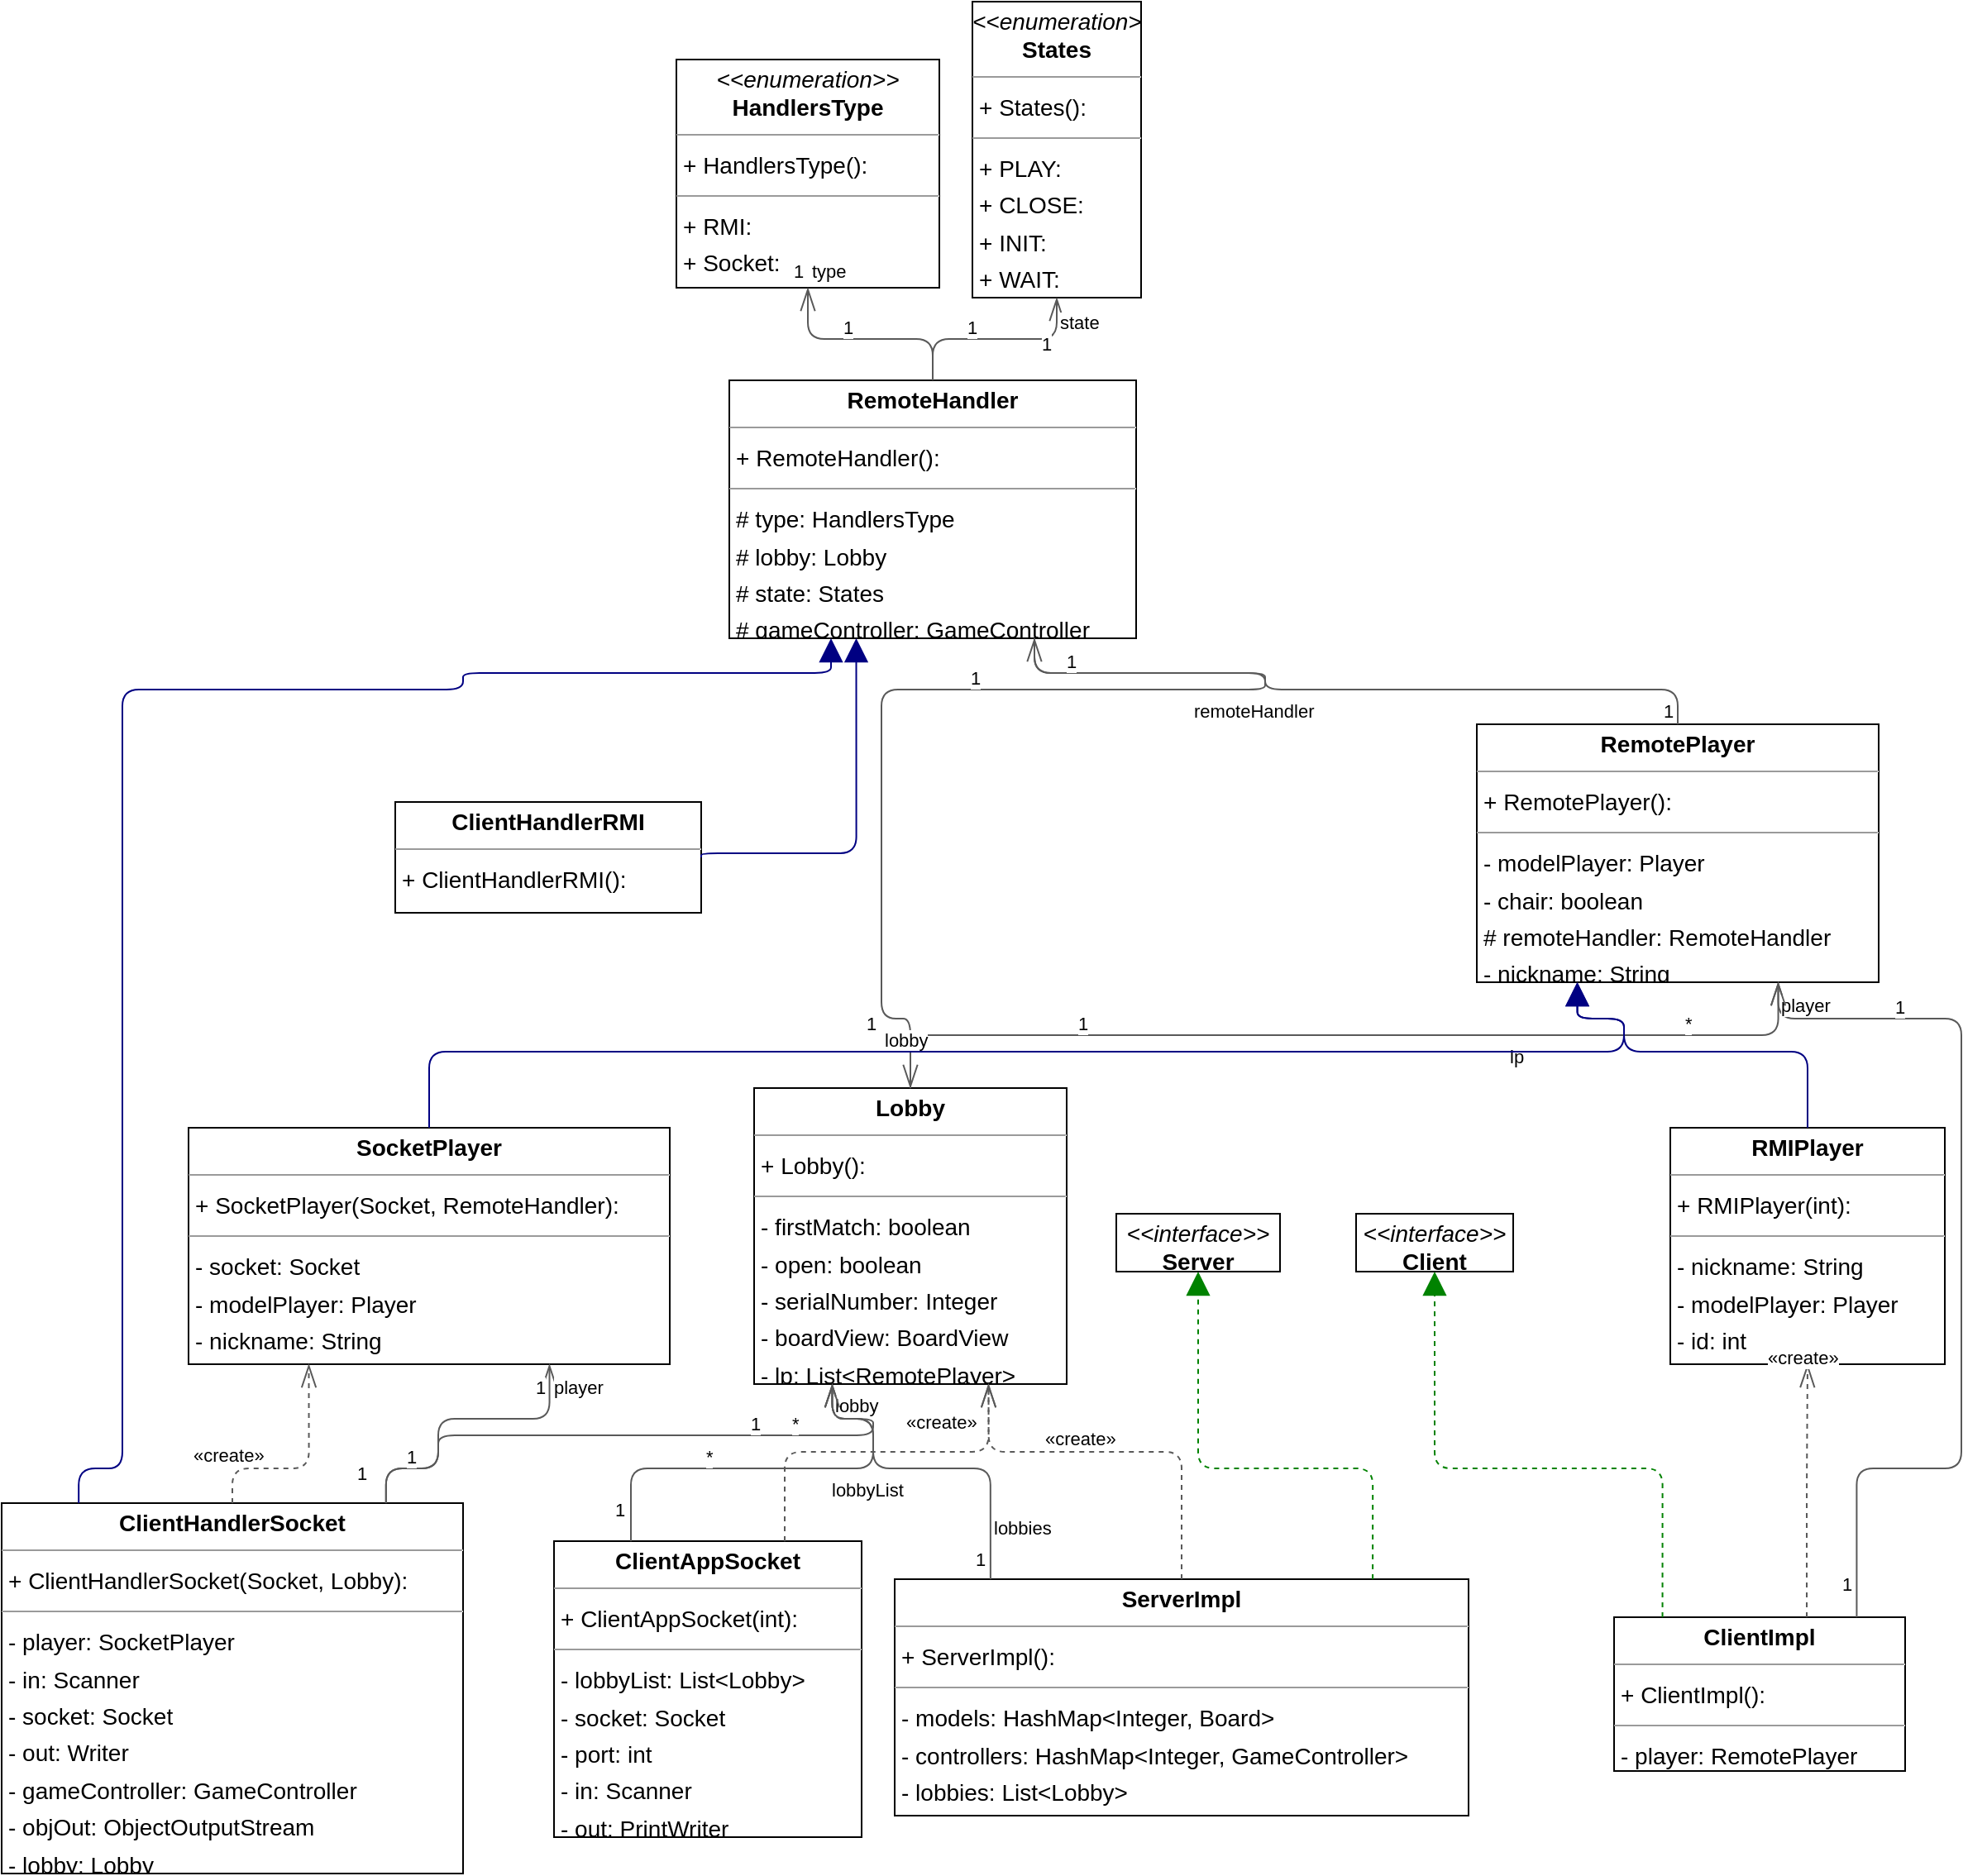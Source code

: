 <mxGraphModel dx="0" dy="0" grid="1" gridSize="10" guides="1" tooltips="1" connect="1" arrows="1" fold="1" page="0" pageScale="1" background="none" math="0" shadow="0">
  <root>
    <mxCell id="0" />
    <mxCell id="1" parent="0" />
    <mxCell id="node8" parent="1" vertex="1" value="&lt;p style=&quot;margin:0px;margin-top:4px;text-align:center;&quot;&gt;&lt;i&gt;&amp;lt;&amp;lt;interface&amp;gt;&amp;gt;&lt;/i&gt;&lt;br/&gt;&lt;b&gt;Client&lt;/b&gt;&lt;/p&gt;&lt;hr size=&quot;1&quot;/&gt;" style="verticalAlign=top;align=left;overflow=fill;fontSize=14;fontFamily=Helvetica;html=1;rounded=0;shadow=0;comic=0;labelBackgroundColor=none;strokeWidth=1;">
      <mxGeometry x="-328" y="67" width="95" height="35" as="geometry" />
    </mxCell>
    <mxCell id="node13" parent="1" vertex="1" value="&lt;p style=&quot;margin:0px;margin-top:4px;text-align:center;&quot;&gt;&lt;b&gt;ClientAppSocket&lt;/b&gt;&lt;/p&gt;&lt;hr size=&quot;1&quot;/&gt;&lt;p style=&quot;margin:0 0 0 4px;line-height:1.6;&quot;&gt;+ ClientAppSocket(int): &lt;/p&gt;&lt;hr size=&quot;1&quot;/&gt;&lt;p style=&quot;margin:0 0 0 4px;line-height:1.6;&quot;&gt;- lobbyList: List&amp;lt;Lobby&amp;gt;&lt;br/&gt;- socket: Socket&lt;br/&gt;- port: int&lt;br/&gt;- in: Scanner&lt;br/&gt;- out: PrintWriter&lt;/p&gt;" style="verticalAlign=top;align=left;overflow=fill;fontSize=14;fontFamily=Helvetica;html=1;rounded=0;shadow=0;comic=0;labelBackgroundColor=none;strokeWidth=1;">
      <mxGeometry x="-813" y="265" width="186" height="179" as="geometry" />
    </mxCell>
    <mxCell id="node10" parent="1" vertex="1" value="&lt;p style=&quot;margin:0px;margin-top:4px;text-align:center;&quot;&gt;&lt;b&gt;ClientHandlerRMI&lt;/b&gt;&lt;/p&gt;&lt;hr size=&quot;1&quot;/&gt;&lt;p style=&quot;margin:0 0 0 4px;line-height:1.6;&quot;&gt;+ ClientHandlerRMI(): &lt;/p&gt;" style="verticalAlign=top;align=left;overflow=fill;fontSize=14;fontFamily=Helvetica;html=1;rounded=0;shadow=0;comic=0;labelBackgroundColor=none;strokeWidth=1;">
      <mxGeometry x="-909" y="-182" width="185" height="67" as="geometry" />
    </mxCell>
    <mxCell id="node6" parent="1" vertex="1" value="&lt;p style=&quot;margin:0px;margin-top:4px;text-align:center;&quot;&gt;&lt;b&gt;ClientHandlerSocket&lt;/b&gt;&lt;/p&gt;&lt;hr size=&quot;1&quot;/&gt;&lt;p style=&quot;margin:0 0 0 4px;line-height:1.6;&quot;&gt;+ ClientHandlerSocket(Socket, Lobby): &lt;/p&gt;&lt;hr size=&quot;1&quot;/&gt;&lt;p style=&quot;margin:0 0 0 4px;line-height:1.6;&quot;&gt;- player: SocketPlayer&lt;br/&gt;- in: Scanner&lt;br/&gt;- socket: Socket&lt;br/&gt;- out: Writer&lt;br/&gt;- gameController: GameController&lt;br/&gt;- objOut: ObjectOutputStream&lt;br/&gt;- lobby: Lobby&lt;/p&gt;" style="verticalAlign=top;align=left;overflow=fill;fontSize=14;fontFamily=Helvetica;html=1;rounded=0;shadow=0;comic=0;labelBackgroundColor=none;strokeWidth=1;">
      <mxGeometry x="-1147" y="242" width="279" height="224" as="geometry" />
    </mxCell>
    <mxCell id="node7" parent="1" vertex="1" value="&lt;p style=&quot;margin:0px;margin-top:4px;text-align:center;&quot;&gt;&lt;b&gt;ClientImpl&lt;/b&gt;&lt;/p&gt;&lt;hr size=&quot;1&quot;/&gt;&lt;p style=&quot;margin:0 0 0 4px;line-height:1.6;&quot;&gt;+ ClientImpl(): &lt;/p&gt;&lt;hr size=&quot;1&quot;/&gt;&lt;p style=&quot;margin:0 0 0 4px;line-height:1.6;&quot;&gt;- player: RemotePlayer&lt;/p&gt;" style="verticalAlign=top;align=left;overflow=fill;fontSize=14;fontFamily=Helvetica;html=1;rounded=0;shadow=0;comic=0;labelBackgroundColor=none;strokeWidth=1;">
      <mxGeometry x="-172" y="311" width="176" height="93" as="geometry" />
    </mxCell>
    <mxCell id="node1" parent="1" vertex="1" value="&lt;p style=&quot;margin:0px;margin-top:4px;text-align:center;&quot;&gt;&lt;i&gt;&amp;lt;&amp;lt;enumeration&amp;gt;&amp;gt;&lt;/i&gt;&lt;br/&gt;&lt;b&gt;HandlersType&lt;/b&gt;&lt;/p&gt;&lt;hr size=&quot;1&quot;/&gt;&lt;p style=&quot;margin:0 0 0 4px;line-height:1.6;&quot;&gt;+ HandlersType(): &lt;/p&gt;&lt;hr size=&quot;1&quot;/&gt;&lt;p style=&quot;margin:0 0 0 4px;line-height:1.6;&quot;&gt;+ RMI: &lt;br/&gt;+ Socket: &lt;/p&gt;" style="verticalAlign=top;align=left;overflow=fill;fontSize=14;fontFamily=Helvetica;html=1;rounded=0;shadow=0;comic=0;labelBackgroundColor=none;strokeWidth=1;">
      <mxGeometry x="-739" y="-631" width="159" height="138" as="geometry" />
    </mxCell>
    <mxCell id="node3" parent="1" vertex="1" value="&lt;p style=&quot;margin:0px;margin-top:4px;text-align:center;&quot;&gt;&lt;b&gt;Lobby&lt;/b&gt;&lt;/p&gt;&lt;hr size=&quot;1&quot;/&gt;&lt;p style=&quot;margin:0 0 0 4px;line-height:1.6;&quot;&gt;+ Lobby(): &lt;/p&gt;&lt;hr size=&quot;1&quot;/&gt;&lt;p style=&quot;margin:0 0 0 4px;line-height:1.6;&quot;&gt;- firstMatch: boolean&lt;br/&gt;- open: boolean&lt;br/&gt;- serialNumber: Integer&lt;br/&gt;- boardView: BoardView&lt;br/&gt;- lp: List&amp;lt;RemotePlayer&amp;gt;&lt;/p&gt;" style="verticalAlign=top;align=left;overflow=fill;fontSize=14;fontFamily=Helvetica;html=1;rounded=0;shadow=0;comic=0;labelBackgroundColor=none;strokeWidth=1;">
      <mxGeometry x="-692" y="-9" width="189" height="179" as="geometry" />
    </mxCell>
    <mxCell id="node12" parent="1" vertex="1" value="&lt;p style=&quot;margin:0px;margin-top:4px;text-align:center;&quot;&gt;&lt;b&gt;RMIPlayer&lt;/b&gt;&lt;/p&gt;&lt;hr size=&quot;1&quot;/&gt;&lt;p style=&quot;margin:0 0 0 4px;line-height:1.6;&quot;&gt;+ RMIPlayer(int): &lt;/p&gt;&lt;hr size=&quot;1&quot;/&gt;&lt;p style=&quot;margin:0 0 0 4px;line-height:1.6;&quot;&gt;- nickname: String&lt;br/&gt;- modelPlayer: Player&lt;br/&gt;- id: int&lt;/p&gt;" style="verticalAlign=top;align=left;overflow=fill;fontSize=14;fontFamily=Helvetica;html=1;rounded=0;shadow=0;comic=0;labelBackgroundColor=none;strokeWidth=1;">
      <mxGeometry x="-138" y="15" width="166" height="143" as="geometry" />
    </mxCell>
    <mxCell id="node2" parent="1" vertex="1" value="&lt;p style=&quot;margin:0px;margin-top:4px;text-align:center;&quot;&gt;&lt;b&gt;RemoteHandler&lt;/b&gt;&lt;/p&gt;&lt;hr size=&quot;1&quot;/&gt;&lt;p style=&quot;margin:0 0 0 4px;line-height:1.6;&quot;&gt;+ RemoteHandler(): &lt;/p&gt;&lt;hr size=&quot;1&quot;/&gt;&lt;p style=&quot;margin:0 0 0 4px;line-height:1.6;&quot;&gt;# type: HandlersType&lt;br/&gt;# lobby: Lobby&lt;br/&gt;# state: States&lt;br/&gt;# gameController: GameController&lt;/p&gt;" style="verticalAlign=top;align=left;overflow=fill;fontSize=14;fontFamily=Helvetica;html=1;rounded=0;shadow=0;comic=0;labelBackgroundColor=none;strokeWidth=1;">
      <mxGeometry x="-707" y="-437" width="246" height="156" as="geometry" />
    </mxCell>
    <mxCell id="node4" parent="1" vertex="1" value="&lt;p style=&quot;margin:0px;margin-top:4px;text-align:center;&quot;&gt;&lt;b&gt;RemotePlayer&lt;/b&gt;&lt;/p&gt;&lt;hr size=&quot;1&quot;/&gt;&lt;p style=&quot;margin:0 0 0 4px;line-height:1.6;&quot;&gt;+ RemotePlayer(): &lt;/p&gt;&lt;hr size=&quot;1&quot;/&gt;&lt;p style=&quot;margin:0 0 0 4px;line-height:1.6;&quot;&gt;- modelPlayer: Player&lt;br/&gt;- chair: boolean&lt;br/&gt;# remoteHandler: RemoteHandler&lt;br/&gt;- nickname: String&lt;/p&gt;" style="verticalAlign=top;align=left;overflow=fill;fontSize=14;fontFamily=Helvetica;html=1;rounded=0;shadow=0;comic=0;labelBackgroundColor=none;strokeWidth=1;">
      <mxGeometry x="-255" y="-229" width="243" height="156" as="geometry" />
    </mxCell>
    <mxCell id="node9" parent="1" vertex="1" value="&lt;p style=&quot;margin:0px;margin-top:4px;text-align:center;&quot;&gt;&lt;i&gt;&amp;lt;&amp;lt;interface&amp;gt;&amp;gt;&lt;/i&gt;&lt;br/&gt;&lt;b&gt;Server&lt;/b&gt;&lt;/p&gt;&lt;hr size=&quot;1&quot;/&gt;" style="verticalAlign=top;align=left;overflow=fill;fontSize=14;fontFamily=Helvetica;html=1;rounded=0;shadow=0;comic=0;labelBackgroundColor=none;strokeWidth=1;">
      <mxGeometry x="-473" y="67" width="99" height="35" as="geometry" />
    </mxCell>
    <mxCell id="node11" parent="1" vertex="1" value="&lt;p style=&quot;margin:0px;margin-top:4px;text-align:center;&quot;&gt;&lt;b&gt;ServerImpl&lt;/b&gt;&lt;/p&gt;&lt;hr size=&quot;1&quot;/&gt;&lt;p style=&quot;margin:0 0 0 4px;line-height:1.6;&quot;&gt;+ ServerImpl(): &lt;/p&gt;&lt;hr size=&quot;1&quot;/&gt;&lt;p style=&quot;margin:0 0 0 4px;line-height:1.6;&quot;&gt;- models: HashMap&amp;lt;Integer, Board&amp;gt;&lt;br/&gt;- controllers: HashMap&amp;lt;Integer, GameController&amp;gt;&lt;br/&gt;- lobbies: List&amp;lt;Lobby&amp;gt;&lt;/p&gt;" style="verticalAlign=top;align=left;overflow=fill;fontSize=14;fontFamily=Helvetica;html=1;rounded=0;shadow=0;comic=0;labelBackgroundColor=none;strokeWidth=1;">
      <mxGeometry x="-607" y="288" width="347" height="143" as="geometry" />
    </mxCell>
    <mxCell id="node5" parent="1" vertex="1" value="&lt;p style=&quot;margin:0px;margin-top:4px;text-align:center;&quot;&gt;&lt;b&gt;SocketPlayer&lt;/b&gt;&lt;/p&gt;&lt;hr size=&quot;1&quot;/&gt;&lt;p style=&quot;margin:0 0 0 4px;line-height:1.6;&quot;&gt;+ SocketPlayer(Socket, RemoteHandler): &lt;/p&gt;&lt;hr size=&quot;1&quot;/&gt;&lt;p style=&quot;margin:0 0 0 4px;line-height:1.6;&quot;&gt;- socket: Socket&lt;br/&gt;- modelPlayer: Player&lt;br/&gt;- nickname: String&lt;/p&gt;" style="verticalAlign=top;align=left;overflow=fill;fontSize=14;fontFamily=Helvetica;html=1;rounded=0;shadow=0;comic=0;labelBackgroundColor=none;strokeWidth=1;">
      <mxGeometry x="-1034" y="15" width="291" height="143" as="geometry" />
    </mxCell>
    <mxCell id="node0" parent="1" vertex="1" value="&lt;p style=&quot;margin:0px;margin-top:4px;text-align:center;&quot;&gt;&lt;i&gt;&amp;lt;&amp;lt;enumeration&amp;gt;&amp;gt;&lt;/i&gt;&lt;br/&gt;&lt;b&gt;States&lt;/b&gt;&lt;/p&gt;&lt;hr size=&quot;1&quot;/&gt;&lt;p style=&quot;margin:0 0 0 4px;line-height:1.6;&quot;&gt;+ States(): &lt;/p&gt;&lt;hr size=&quot;1&quot;/&gt;&lt;p style=&quot;margin:0 0 0 4px;line-height:1.6;&quot;&gt;+ PLAY: &lt;br/&gt;+ CLOSE: &lt;br/&gt;+ INIT: &lt;br/&gt;+ WAIT: &lt;br/&gt;+ END: &lt;/p&gt;" style="verticalAlign=top;align=left;overflow=fill;fontSize=14;fontFamily=Helvetica;html=1;rounded=0;shadow=0;comic=0;labelBackgroundColor=none;strokeWidth=1;">
      <mxGeometry x="-560" y="-666" width="102" height="179" as="geometry" />
    </mxCell>
    <mxCell id="edge16" edge="1" value="" parent="1" source="node13" target="node3" style="html=1;rounded=1;edgeStyle=orthogonalEdgeStyle;dashed=0;startArrow=diamondThinstartSize=12;endArrow=openThin;endSize=12;strokeColor=#595959;exitX=0.250;exitY=0.000;exitDx=0;exitDy=0;entryX=0.250;entryY=1.000;entryDx=0;entryDy=0;">
      <mxGeometry width="50" height="50" relative="1" as="geometry">
        <Array as="points">
          <mxPoint x="-767" y="221" />
          <mxPoint x="-620" y="221" />
          <mxPoint x="-620" y="191" />
          <mxPoint x="-645" y="191" />
        </Array>
      </mxGeometry>
    </mxCell>
    <mxCell id="label96" parent="edge16" vertex="1" connectable="0" value="1" style="edgeLabel;resizable=0;html=1;align=left;verticalAlign=top;strokeColor=default;">
      <mxGeometry x="-778" y="233" as="geometry" />
    </mxCell>
    <mxCell id="label100" parent="edge16" vertex="1" connectable="0" value="*" style="edgeLabel;resizable=0;html=1;align=left;verticalAlign=top;strokeColor=default;">
      <mxGeometry x="-723" y="201" as="geometry" />
    </mxCell>
    <mxCell id="label101" parent="edge16" vertex="1" connectable="0" value="lobbyList" style="edgeLabel;resizable=0;html=1;align=left;verticalAlign=top;strokeColor=default;">
      <mxGeometry x="-647" y="221" as="geometry" />
    </mxCell>
    <mxCell id="edge17" edge="1" value="" parent="1" source="node13" target="node3" style="html=1;rounded=1;edgeStyle=orthogonalEdgeStyle;dashed=1;startArrow=none;endArrow=openThin;endSize=12;strokeColor=#595959;exitX=0.750;exitY=0.000;exitDx=0;exitDy=0;entryX=0.750;entryY=1.000;entryDx=0;entryDy=0;">
      <mxGeometry width="50" height="50" relative="1" as="geometry">
        <Array as="points">
          <mxPoint x="-674" y="211" />
          <mxPoint x="-550" y="211" />
        </Array>
      </mxGeometry>
    </mxCell>
    <mxCell id="label104" parent="edge17" vertex="1" connectable="0" value="«create»" style="edgeLabel;resizable=0;html=1;align=left;verticalAlign=top;strokeColor=default;">
      <mxGeometry x="-602" y="180" as="geometry" />
    </mxCell>
    <mxCell id="edge18" edge="1" value="" parent="1" source="node10" target="node2" style="html=1;rounded=1;edgeStyle=orthogonalEdgeStyle;dashed=0;startArrow=none;endArrow=block;endSize=12;strokeColor=#000082;exitX=1.000;exitY=0.500;exitDx=0;exitDy=0;entryX=0.312;entryY=1.000;entryDx=0;entryDy=0;">
      <mxGeometry width="50" height="50" relative="1" as="geometry">
        <Array as="points">
          <mxPoint x="-630" y="-151" />
        </Array>
      </mxGeometry>
    </mxCell>
    <mxCell id="edge7" edge="1" value="" parent="1" source="node6" target="node3" style="html=1;rounded=1;edgeStyle=orthogonalEdgeStyle;dashed=0;startArrow=diamondThinstartSize=12;endArrow=openThin;endSize=12;strokeColor=#595959;exitX=0.833;exitY=0.000;exitDx=0;exitDy=0;entryX=0.250;entryY=1.000;entryDx=0;entryDy=0;">
      <mxGeometry width="50" height="50" relative="1" as="geometry">
        <Array as="points">
          <mxPoint x="-914" y="221" />
          <mxPoint x="-883" y="221" />
          <mxPoint x="-883" y="201" />
          <mxPoint x="-620" y="201" />
          <mxPoint x="-620" y="191" />
          <mxPoint x="-645" y="191" />
        </Array>
      </mxGeometry>
    </mxCell>
    <mxCell id="label42" parent="edge7" vertex="1" connectable="0" value="1" style="edgeLabel;resizable=0;html=1;align=left;verticalAlign=top;strokeColor=default;">
      <mxGeometry x="-934" y="211" as="geometry" />
    </mxCell>
    <mxCell id="label46" parent="edge7" vertex="1" connectable="0" value="1" style="edgeLabel;resizable=0;html=1;align=left;verticalAlign=top;strokeColor=default;">
      <mxGeometry x="-696" y="181" as="geometry" />
    </mxCell>
    <mxCell id="label47" parent="edge7" vertex="1" connectable="0" value="lobby" style="edgeLabel;resizable=0;html=1;align=left;verticalAlign=top;strokeColor=default;">
      <mxGeometry x="-645" y="170" as="geometry" />
    </mxCell>
    <mxCell id="edge8" edge="1" value="" parent="1" source="node6" target="node2" style="html=1;rounded=1;edgeStyle=orthogonalEdgeStyle;dashed=0;startArrow=none;endArrow=block;endSize=12;strokeColor=#000082;exitX=0.167;exitY=0.000;exitDx=0;exitDy=0;entryX=0.250;entryY=1.000;entryDx=0;entryDy=0;">
      <mxGeometry width="50" height="50" relative="1" as="geometry">
        <Array as="points">
          <mxPoint x="-1100" y="221" />
          <mxPoint x="-1074" y="221" />
          <mxPoint x="-1074" y="-250" />
          <mxPoint x="-868" y="-250" />
          <mxPoint x="-868" y="-260" />
          <mxPoint x="-646" y="-260" />
        </Array>
      </mxGeometry>
    </mxCell>
    <mxCell id="edge5" edge="1" value="" parent="1" source="node6" target="node5" style="html=1;rounded=1;edgeStyle=orthogonalEdgeStyle;dashed=1;startArrow=none;endArrow=openThin;endSize=12;strokeColor=#595959;exitX=0.500;exitY=0.000;exitDx=0;exitDy=0;entryX=0.250;entryY=1.000;entryDx=0;entryDy=0;">
      <mxGeometry width="50" height="50" relative="1" as="geometry">
        <Array as="points">
          <mxPoint x="-1007" y="221" />
          <mxPoint x="-961" y="221" />
        </Array>
      </mxGeometry>
    </mxCell>
    <mxCell id="label32" parent="edge5" vertex="1" connectable="0" value="«create»" style="edgeLabel;resizable=0;html=1;align=left;verticalAlign=top;strokeColor=default;">
      <mxGeometry x="-1033" y="200" as="geometry" />
    </mxCell>
    <mxCell id="edge6" edge="1" value="" parent="1" source="node6" target="node5" style="html=1;rounded=1;edgeStyle=orthogonalEdgeStyle;dashed=0;startArrow=diamondThinstartSize=12;endArrow=openThin;endSize=12;strokeColor=#595959;exitX=0.833;exitY=0.000;exitDx=0;exitDy=0;entryX=0.750;entryY=1.000;entryDx=0;entryDy=0;">
      <mxGeometry width="50" height="50" relative="1" as="geometry">
        <Array as="points">
          <mxPoint x="-914" y="221" />
          <mxPoint x="-883" y="221" />
          <mxPoint x="-883" y="191" />
          <mxPoint x="-815" y="191" />
        </Array>
      </mxGeometry>
    </mxCell>
    <mxCell id="label36" parent="edge6" vertex="1" connectable="0" value="1" style="edgeLabel;resizable=0;html=1;align=left;verticalAlign=top;strokeColor=default;">
      <mxGeometry x="-904" y="201" as="geometry" />
    </mxCell>
    <mxCell id="label40" parent="edge6" vertex="1" connectable="0" value="1" style="edgeLabel;resizable=0;html=1;align=left;verticalAlign=top;strokeColor=default;">
      <mxGeometry x="-826" y="159" as="geometry" />
    </mxCell>
    <mxCell id="label41" parent="edge6" vertex="1" connectable="0" value="player" style="edgeLabel;resizable=0;html=1;align=left;verticalAlign=top;strokeColor=default;">
      <mxGeometry x="-815" y="159" as="geometry" />
    </mxCell>
    <mxCell id="edge11" edge="1" value="" parent="1" source="node7" target="node8" style="html=1;rounded=1;edgeStyle=orthogonalEdgeStyle;dashed=1;startArrow=none;endArrow=block;endSize=12;strokeColor=#008200;exitX=0.167;exitY=0.001;exitDx=0;exitDy=0;entryX=0.500;entryY=1.001;entryDx=0;entryDy=0;">
      <mxGeometry width="50" height="50" relative="1" as="geometry">
        <Array as="points">
          <mxPoint x="-143" y="221" />
          <mxPoint x="-280" y="221" />
        </Array>
      </mxGeometry>
    </mxCell>
    <mxCell id="edge19" edge="1" value="" parent="1" source="node7" target="node12" style="html=1;rounded=1;edgeStyle=orthogonalEdgeStyle;dashed=1;startArrow=none;endArrow=openThin;endSize=12;strokeColor=#595959;exitX=0.662;exitY=0.000;exitDx=0;exitDy=0;entryX=0.500;entryY=1.000;entryDx=0;entryDy=0;">
      <mxGeometry width="50" height="50" relative="1" as="geometry">
        <Array as="points" />
      </mxGeometry>
    </mxCell>
    <mxCell id="label116" parent="edge19" vertex="1" connectable="0" value="«create»" style="edgeLabel;resizable=0;html=1;align=left;verticalAlign=top;strokeColor=default;">
      <mxGeometry x="-81" y="141" as="geometry" />
    </mxCell>
    <mxCell id="edge10" edge="1" value="" parent="1" source="node7" target="node4" style="html=1;rounded=1;edgeStyle=orthogonalEdgeStyle;dashed=0;startArrow=diamondThinstartSize=12;endArrow=openThin;endSize=12;strokeColor=#595959;exitX=0.833;exitY=0.001;exitDx=0;exitDy=0;entryX=0.750;entryY=1.000;entryDx=0;entryDy=0;">
      <mxGeometry width="50" height="50" relative="1" as="geometry">
        <Array as="points">
          <mxPoint x="-25" y="221" />
          <mxPoint x="38" y="221" />
          <mxPoint x="38" y="-51" />
          <mxPoint x="-73" y="-51" />
        </Array>
      </mxGeometry>
    </mxCell>
    <mxCell id="label60" parent="edge10" vertex="1" connectable="0" value="1" style="edgeLabel;resizable=0;html=1;align=left;verticalAlign=top;strokeColor=default;">
      <mxGeometry x="-36" y="278" as="geometry" />
    </mxCell>
    <mxCell id="label64" parent="edge10" vertex="1" connectable="0" value="1" style="edgeLabel;resizable=0;html=1;align=left;verticalAlign=top;strokeColor=default;">
      <mxGeometry x="-4" y="-71" as="geometry" />
    </mxCell>
    <mxCell id="label65" parent="edge10" vertex="1" connectable="0" value="player" style="edgeLabel;resizable=0;html=1;align=left;verticalAlign=top;strokeColor=default;">
      <mxGeometry x="-73" y="-72" as="geometry" />
    </mxCell>
    <mxCell id="edge4" edge="1" value="" parent="1" source="node3" target="node4" style="html=1;rounded=1;edgeStyle=orthogonalEdgeStyle;dashed=0;startArrow=diamondThinstartSize=12;endArrow=openThin;endSize=12;strokeColor=#595959;exitX=0.500;exitY=0.000;exitDx=0;exitDy=0;entryX=0.750;entryY=1.000;entryDx=0;entryDy=0;">
      <mxGeometry width="50" height="50" relative="1" as="geometry">
        <Array as="points">
          <mxPoint x="-598" y="-41" />
          <mxPoint x="-73" y="-41" />
        </Array>
      </mxGeometry>
    </mxCell>
    <mxCell id="label24" parent="edge4" vertex="1" connectable="0" value="1" style="edgeLabel;resizable=0;html=1;align=left;verticalAlign=top;strokeColor=default;">
      <mxGeometry x="-498" y="-61" as="geometry" />
    </mxCell>
    <mxCell id="label28" parent="edge4" vertex="1" connectable="0" value="*" style="edgeLabel;resizable=0;html=1;align=left;verticalAlign=top;strokeColor=default;">
      <mxGeometry x="-131" y="-61" as="geometry" />
    </mxCell>
    <mxCell id="label29" parent="edge4" vertex="1" connectable="0" value="lp" style="edgeLabel;resizable=0;html=1;align=left;verticalAlign=top;strokeColor=default;">
      <mxGeometry x="-237" y="-41" as="geometry" />
    </mxCell>
    <mxCell id="edge14" edge="1" value="" parent="1" source="node12" target="node4" style="html=1;rounded=1;edgeStyle=orthogonalEdgeStyle;dashed=0;startArrow=none;endArrow=block;endSize=12;strokeColor=#000082;exitX=0.500;exitY=0.000;exitDx=0;exitDy=0;entryX=0.250;entryY=1.000;entryDx=0;entryDy=0;">
      <mxGeometry width="50" height="50" relative="1" as="geometry">
        <Array as="points">
          <mxPoint x="-55" y="-31" />
          <mxPoint x="-166" y="-31" />
          <mxPoint x="-166" y="-51" />
          <mxPoint x="-194" y="-51" />
        </Array>
      </mxGeometry>
    </mxCell>
    <mxCell id="edge1" edge="1" value="" parent="1" source="node2" target="node1" style="html=1;rounded=1;edgeStyle=orthogonalEdgeStyle;dashed=0;startArrow=diamondThinstartSize=12;endArrow=openThin;endSize=12;strokeColor=#595959;exitX=0.500;exitY=0.000;exitDx=0;exitDy=0;entryX=0.500;entryY=1.000;entryDx=0;entryDy=0;">
      <mxGeometry width="50" height="50" relative="1" as="geometry">
        <Array as="points">
          <mxPoint x="-584" y="-462" />
          <mxPoint x="-659" y="-462" />
        </Array>
      </mxGeometry>
    </mxCell>
    <mxCell id="label6" parent="edge1" vertex="1" connectable="0" value="1" style="edgeLabel;resizable=0;html=1;align=left;verticalAlign=top;strokeColor=default;">
      <mxGeometry x="-640" y="-482" as="geometry" />
    </mxCell>
    <mxCell id="label10" parent="edge1" vertex="1" connectable="0" value="1" style="edgeLabel;resizable=0;html=1;align=left;verticalAlign=top;strokeColor=default;">
      <mxGeometry x="-670" y="-516" as="geometry" />
    </mxCell>
    <mxCell id="label11" parent="edge1" vertex="1" connectable="0" value="type" style="edgeLabel;resizable=0;html=1;align=left;verticalAlign=top;strokeColor=default;">
      <mxGeometry x="-659" y="-516" as="geometry" />
    </mxCell>
    <mxCell id="edge2" edge="1" value="" parent="1" source="node2" target="node3" style="html=1;rounded=1;edgeStyle=orthogonalEdgeStyle;dashed=0;startArrow=diamondThinstartSize=12;endArrow=openThin;endSize=12;strokeColor=#595959;exitX=0.750;exitY=1.000;exitDx=0;exitDy=0;entryX=0.500;entryY=0.000;entryDx=0;entryDy=0;">
      <mxGeometry width="50" height="50" relative="1" as="geometry">
        <Array as="points">
          <mxPoint x="-523" y="-260" />
          <mxPoint x="-383" y="-260" />
          <mxPoint x="-383" y="-250" />
          <mxPoint x="-615" y="-250" />
          <mxPoint x="-615" y="-51" />
          <mxPoint x="-598" y="-51" />
        </Array>
      </mxGeometry>
    </mxCell>
    <mxCell id="label12" parent="edge2" vertex="1" connectable="0" value="1" style="edgeLabel;resizable=0;html=1;align=left;verticalAlign=top;strokeColor=default;">
      <mxGeometry x="-563" y="-270" as="geometry" />
    </mxCell>
    <mxCell id="label16" parent="edge2" vertex="1" connectable="0" value="1" style="edgeLabel;resizable=0;html=1;align=left;verticalAlign=top;strokeColor=default;">
      <mxGeometry x="-626" y="-61" as="geometry" />
    </mxCell>
    <mxCell id="label17" parent="edge2" vertex="1" connectable="0" value="lobby" style="edgeLabel;resizable=0;html=1;align=left;verticalAlign=top;strokeColor=default;">
      <mxGeometry x="-615" y="-51" as="geometry" />
    </mxCell>
    <mxCell id="edge0" edge="1" value="" parent="1" source="node2" target="node0" style="html=1;rounded=1;edgeStyle=orthogonalEdgeStyle;dashed=0;startArrow=diamondThinstartSize=12;endArrow=openThin;endSize=12;strokeColor=#595959;exitX=0.500;exitY=0.000;exitDx=0;exitDy=0;entryX=0.500;entryY=1.000;entryDx=0;entryDy=0;">
      <mxGeometry width="50" height="50" relative="1" as="geometry">
        <Array as="points">
          <mxPoint x="-584" y="-462" />
          <mxPoint x="-509" y="-462" />
        </Array>
      </mxGeometry>
    </mxCell>
    <mxCell id="label0" parent="edge0" vertex="1" connectable="0" value="1" style="edgeLabel;resizable=0;html=1;align=left;verticalAlign=top;strokeColor=default;">
      <mxGeometry x="-520" y="-472" as="geometry" />
    </mxCell>
    <mxCell id="label4" parent="edge0" vertex="1" connectable="0" value="1" style="edgeLabel;resizable=0;html=1;align=left;verticalAlign=top;strokeColor=default;">
      <mxGeometry x="-565" y="-482" as="geometry" />
    </mxCell>
    <mxCell id="label5" parent="edge0" vertex="1" connectable="0" value="state" style="edgeLabel;resizable=0;html=1;align=left;verticalAlign=top;strokeColor=default;">
      <mxGeometry x="-509" y="-485" as="geometry" />
    </mxCell>
    <mxCell id="edge3" edge="1" value="" parent="1" source="node4" target="node2" style="html=1;rounded=1;edgeStyle=orthogonalEdgeStyle;dashed=0;startArrow=diamondThinstartSize=12;endArrow=openThin;endSize=12;strokeColor=#595959;exitX=0.500;exitY=0.000;exitDx=0;exitDy=0;entryX=0.750;entryY=1.000;entryDx=0;entryDy=0;">
      <mxGeometry width="50" height="50" relative="1" as="geometry">
        <Array as="points">
          <mxPoint x="-133" y="-250" />
          <mxPoint x="-383" y="-250" />
          <mxPoint x="-383" y="-260" />
          <mxPoint x="-523" y="-260" />
        </Array>
      </mxGeometry>
    </mxCell>
    <mxCell id="label18" parent="edge3" vertex="1" connectable="0" value="1" style="edgeLabel;resizable=0;html=1;align=left;verticalAlign=top;strokeColor=default;">
      <mxGeometry x="-144" y="-250" as="geometry" />
    </mxCell>
    <mxCell id="label22" parent="edge3" vertex="1" connectable="0" value="1" style="edgeLabel;resizable=0;html=1;align=left;verticalAlign=top;strokeColor=default;">
      <mxGeometry x="-505" y="-280" as="geometry" />
    </mxCell>
    <mxCell id="label23" parent="edge3" vertex="1" connectable="0" value="remoteHandler" style="edgeLabel;resizable=0;html=1;align=left;verticalAlign=top;strokeColor=default;">
      <mxGeometry x="-428" y="-250" as="geometry" />
    </mxCell>
    <mxCell id="edge13" edge="1" value="" parent="1" source="node11" target="node3" style="html=1;rounded=1;edgeStyle=orthogonalEdgeStyle;dashed=1;startArrow=none;endArrow=openThin;endSize=12;strokeColor=#595959;exitX=0.500;exitY=0.000;exitDx=0;exitDy=0;entryX=0.750;entryY=1.000;entryDx=0;entryDy=0;">
      <mxGeometry width="50" height="50" relative="1" as="geometry">
        <Array as="points">
          <mxPoint x="-434" y="211" />
          <mxPoint x="-550" y="211" />
        </Array>
      </mxGeometry>
    </mxCell>
    <mxCell id="label80" parent="edge13" vertex="1" connectable="0" value="«create»" style="edgeLabel;resizable=0;html=1;align=left;verticalAlign=top;strokeColor=default;">
      <mxGeometry x="-518" y="190" as="geometry" />
    </mxCell>
    <mxCell id="edge15" edge="1" value="" parent="1" source="node11" target="node3" style="html=1;rounded=1;edgeStyle=orthogonalEdgeStyle;dashed=0;startArrow=diamondThinstartSize=12;endArrow=openThin;endSize=12;strokeColor=#595959;exitX=0.167;exitY=0.000;exitDx=0;exitDy=0;entryX=0.250;entryY=1.000;entryDx=0;entryDy=0;">
      <mxGeometry width="50" height="50" relative="1" as="geometry">
        <Array as="points">
          <mxPoint x="-549" y="221" />
          <mxPoint x="-620" y="221" />
          <mxPoint x="-620" y="191" />
          <mxPoint x="-645" y="191" />
        </Array>
      </mxGeometry>
    </mxCell>
    <mxCell id="label90" parent="edge15" vertex="1" connectable="0" value="1" style="edgeLabel;resizable=0;html=1;align=left;verticalAlign=top;strokeColor=default;">
      <mxGeometry x="-560" y="263" as="geometry" />
    </mxCell>
    <mxCell id="label94" parent="edge15" vertex="1" connectable="0" value="*" style="edgeLabel;resizable=0;html=1;align=left;verticalAlign=top;strokeColor=default;">
      <mxGeometry x="-671" y="181" as="geometry" />
    </mxCell>
    <mxCell id="label95" parent="edge15" vertex="1" connectable="0" value="lobbies" style="edgeLabel;resizable=0;html=1;align=left;verticalAlign=top;strokeColor=default;">
      <mxGeometry x="-549" y="244" as="geometry" />
    </mxCell>
    <mxCell id="edge12" edge="1" value="" parent="1" source="node11" target="node9" style="html=1;rounded=1;edgeStyle=orthogonalEdgeStyle;dashed=1;startArrow=none;endArrow=block;endSize=12;strokeColor=#008200;exitX=0.833;exitY=0.000;exitDx=0;exitDy=0;entryX=0.500;entryY=1.001;entryDx=0;entryDy=0;">
      <mxGeometry width="50" height="50" relative="1" as="geometry">
        <Array as="points">
          <mxPoint x="-318" y="221" />
          <mxPoint x="-424" y="221" />
        </Array>
      </mxGeometry>
    </mxCell>
    <mxCell id="edge9" edge="1" value="" parent="1" source="node5" target="node4" style="html=1;rounded=1;edgeStyle=orthogonalEdgeStyle;dashed=0;startArrow=none;endArrow=block;endSize=12;strokeColor=#000082;exitX=0.500;exitY=0.000;exitDx=0;exitDy=0;entryX=0.250;entryY=1.000;entryDx=0;entryDy=0;">
      <mxGeometry width="50" height="50" relative="1" as="geometry">
        <Array as="points">
          <mxPoint x="-888" y="-31" />
          <mxPoint x="-166" y="-31" />
          <mxPoint x="-166" y="-51" />
          <mxPoint x="-194" y="-51" />
        </Array>
      </mxGeometry>
    </mxCell>
  </root>
</mxGraphModel>